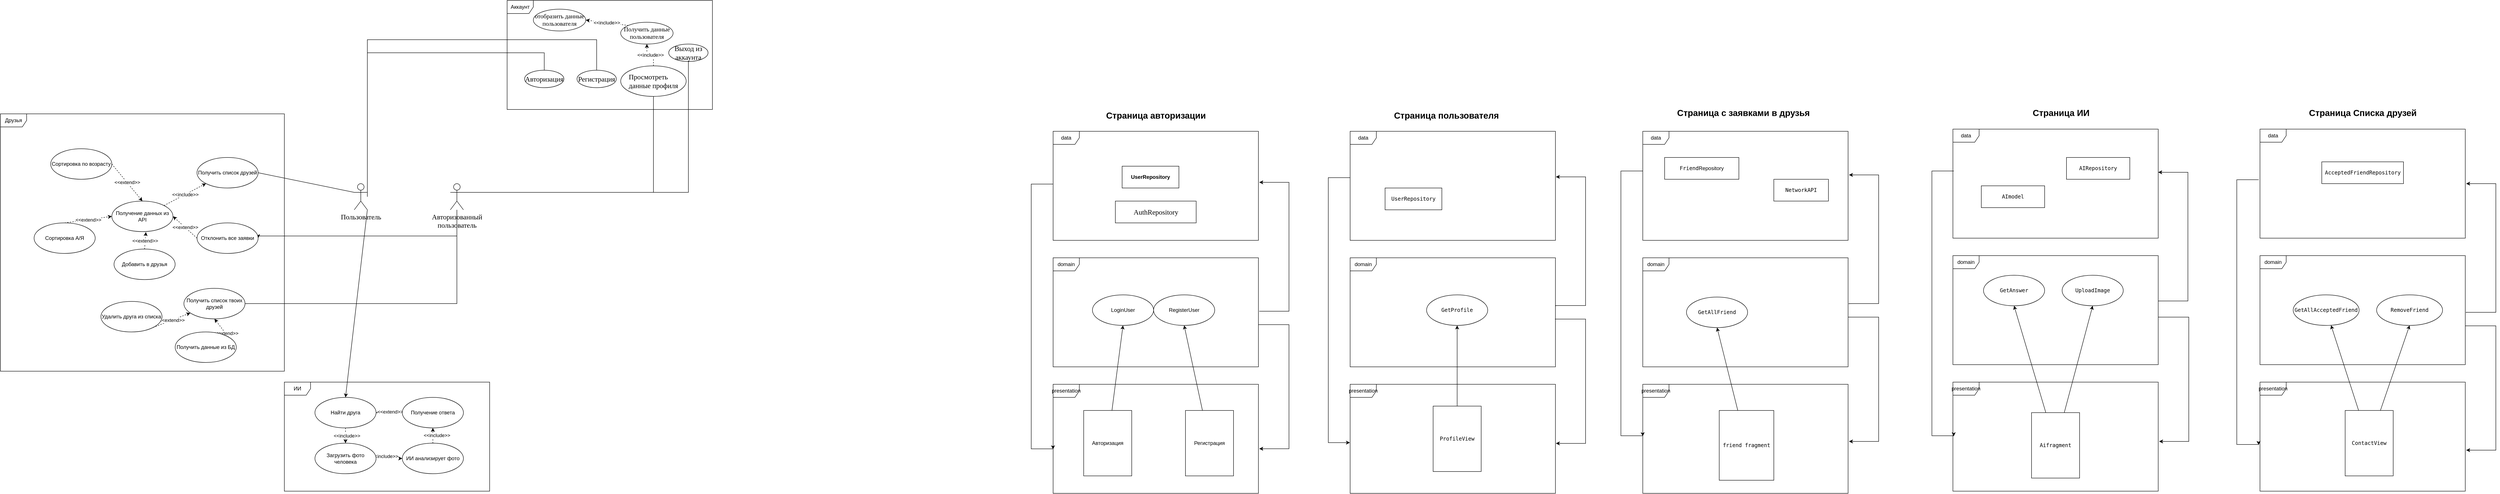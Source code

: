 <mxfile version="25.0.3">
  <diagram name="Страница — 1" id="p6x4dZLK82oV9AKh7y7W">
    <mxGraphModel dx="3065" dy="2821" grid="1" gridSize="10" guides="1" tooltips="1" connect="1" arrows="1" fold="1" page="1" pageScale="1" pageWidth="827" pageHeight="1169" math="0" shadow="0">
      <root>
        <mxCell id="0" />
        <mxCell id="1" parent="0" />
        <mxCell id="sttNLxxdPH-_B0Zg1Kpw-1" style="edgeStyle=orthogonalEdgeStyle;rounded=0;orthogonalLoop=1;jettySize=auto;html=1;entryX=0.5;entryY=0;entryDx=0;entryDy=0;exitX=0;exitY=0.333;exitDx=0;exitDy=0;exitPerimeter=0;endArrow=none;endFill=0;" parent="1" source="sttNLxxdPH-_B0Zg1Kpw-7" target="sttNLxxdPH-_B0Zg1Kpw-15" edge="1">
          <mxGeometry relative="1" as="geometry">
            <Array as="points">
              <mxPoint x="140" y="220" />
              <mxPoint x="140" y="-100" />
              <mxPoint x="545" y="-100" />
            </Array>
          </mxGeometry>
        </mxCell>
        <mxCell id="sttNLxxdPH-_B0Zg1Kpw-2" style="edgeStyle=orthogonalEdgeStyle;rounded=0;orthogonalLoop=1;jettySize=auto;html=1;exitX=1;exitY=0.333;exitDx=0;exitDy=0;exitPerimeter=0;" parent="1" edge="1">
          <mxGeometry relative="1" as="geometry">
            <mxPoint x="140.0" y="230" as="sourcePoint" />
            <mxPoint x="665" y="-50" as="targetPoint" />
            <Array as="points">
              <mxPoint x="140" y="-130" />
              <mxPoint x="665" y="-130" />
            </Array>
          </mxGeometry>
        </mxCell>
        <mxCell id="sttNLxxdPH-_B0Zg1Kpw-3" style="rounded=0;orthogonalLoop=1;jettySize=auto;html=1;exitX=0;exitY=0.333;exitDx=0;exitDy=0;exitPerimeter=0;entryX=1;entryY=0.5;entryDx=0;entryDy=0;endArrow=none;endFill=0;" parent="1" source="sttNLxxdPH-_B0Zg1Kpw-7" target="sttNLxxdPH-_B0Zg1Kpw-24" edge="1">
          <mxGeometry relative="1" as="geometry" />
        </mxCell>
        <mxCell id="sttNLxxdPH-_B0Zg1Kpw-168" style="rounded=0;orthogonalLoop=1;jettySize=auto;html=1;exitX=1;exitY=1;exitDx=0;exitDy=0;exitPerimeter=0;entryX=0.5;entryY=0;entryDx=0;entryDy=0;" parent="1" source="sttNLxxdPH-_B0Zg1Kpw-7" target="sttNLxxdPH-_B0Zg1Kpw-166" edge="1">
          <mxGeometry relative="1" as="geometry" />
        </mxCell>
        <mxCell id="sttNLxxdPH-_B0Zg1Kpw-7" value="&lt;span style=&quot;font-family: -webkit-standard; font-size: medium; text-align: start; white-space: normal;&quot;&gt;Пользователь&lt;/span&gt;" style="shape=umlActor;verticalLabelPosition=bottom;verticalAlign=top;html=1;" parent="1" vertex="1">
          <mxGeometry x="110" y="200" width="30" height="60" as="geometry" />
        </mxCell>
        <mxCell id="sttNLxxdPH-_B0Zg1Kpw-8" style="edgeStyle=orthogonalEdgeStyle;rounded=0;orthogonalLoop=1;jettySize=auto;html=1;exitX=1;exitY=0.333;exitDx=0;exitDy=0;exitPerimeter=0;entryX=0.5;entryY=1;entryDx=0;entryDy=0;endArrow=none;endFill=0;" parent="1" source="sttNLxxdPH-_B0Zg1Kpw-13" target="sttNLxxdPH-_B0Zg1Kpw-19" edge="1">
          <mxGeometry relative="1" as="geometry" />
        </mxCell>
        <mxCell id="sttNLxxdPH-_B0Zg1Kpw-9" style="edgeStyle=orthogonalEdgeStyle;rounded=0;orthogonalLoop=1;jettySize=auto;html=1;exitX=1;exitY=0.333;exitDx=0;exitDy=0;exitPerimeter=0;entryX=0.5;entryY=1;entryDx=0;entryDy=0;endArrow=none;endFill=0;" parent="1" source="sttNLxxdPH-_B0Zg1Kpw-13" target="sttNLxxdPH-_B0Zg1Kpw-18" edge="1">
          <mxGeometry relative="1" as="geometry">
            <Array as="points">
              <mxPoint x="795" y="220" />
            </Array>
          </mxGeometry>
        </mxCell>
        <mxCell id="sttNLxxdPH-_B0Zg1Kpw-10" style="edgeStyle=orthogonalEdgeStyle;rounded=0;orthogonalLoop=1;jettySize=auto;html=1;entryX=1;entryY=0.5;entryDx=0;entryDy=0;endArrow=none;endFill=0;" parent="1" source="sttNLxxdPH-_B0Zg1Kpw-13" target="sttNLxxdPH-_B0Zg1Kpw-47" edge="1">
          <mxGeometry relative="1" as="geometry">
            <Array as="points">
              <mxPoint x="345" y="475" />
            </Array>
          </mxGeometry>
        </mxCell>
        <mxCell id="fNT2HHoY7XVqceSk0JJl-2" style="edgeStyle=orthogonalEdgeStyle;rounded=0;orthogonalLoop=1;jettySize=auto;html=1;entryX=1;entryY=0.5;entryDx=0;entryDy=0;" edge="1" parent="1" source="sttNLxxdPH-_B0Zg1Kpw-13" target="fNT2HHoY7XVqceSk0JJl-1">
          <mxGeometry relative="1" as="geometry">
            <Array as="points">
              <mxPoint x="345" y="320" />
              <mxPoint x="-110" y="320" />
            </Array>
          </mxGeometry>
        </mxCell>
        <mxCell id="sttNLxxdPH-_B0Zg1Kpw-13" value="&lt;span style=&quot;font-family: -webkit-standard; font-size: medium; text-align: start; white-space: normal;&quot;&gt;Авторизованный пользователь&lt;/span&gt;" style="shape=umlActor;verticalLabelPosition=bottom;verticalAlign=top;html=1;" parent="1" vertex="1">
          <mxGeometry x="330" y="200" width="30" height="60" as="geometry" />
        </mxCell>
        <mxCell id="sttNLxxdPH-_B0Zg1Kpw-14" value="Аккаунт" style="shape=umlFrame;whiteSpace=wrap;html=1;pointerEvents=0;" parent="1" vertex="1">
          <mxGeometry x="460" y="-220" width="470" height="250" as="geometry" />
        </mxCell>
        <mxCell id="sttNLxxdPH-_B0Zg1Kpw-15" value="&lt;span style=&quot;font-family: -webkit-standard; font-size: medium; text-align: start;&quot;&gt;Авторизация&lt;/span&gt;" style="ellipse;whiteSpace=wrap;html=1;" parent="1" vertex="1">
          <mxGeometry x="500" y="-60" width="90" height="40" as="geometry" />
        </mxCell>
        <mxCell id="sttNLxxdPH-_B0Zg1Kpw-16" value="&lt;span style=&quot;font-family: -webkit-standard; font-size: medium; text-align: start;&quot;&gt;Регистрация&lt;/span&gt;" style="ellipse;whiteSpace=wrap;html=1;" parent="1" vertex="1">
          <mxGeometry x="620" y="-60" width="90" height="40" as="geometry" />
        </mxCell>
        <mxCell id="sttNLxxdPH-_B0Zg1Kpw-17" value="&amp;lt;&amp;lt;include&amp;gt;&amp;gt;" style="edgeStyle=orthogonalEdgeStyle;rounded=0;orthogonalLoop=1;jettySize=auto;html=1;entryX=0.5;entryY=1;entryDx=0;entryDy=0;dashed=1;" parent="1" source="sttNLxxdPH-_B0Zg1Kpw-18" target="sttNLxxdPH-_B0Zg1Kpw-21" edge="1">
          <mxGeometry relative="1" as="geometry" />
        </mxCell>
        <mxCell id="sttNLxxdPH-_B0Zg1Kpw-18" value="&lt;div style=&quot;text-align: start;&quot;&gt;&lt;span style=&quot;font-family: -webkit-standard; font-size: medium;&quot;&gt;Просмотреть&amp;nbsp;&lt;/span&gt;&lt;br&gt;&lt;/div&gt;&lt;div style=&quot;text-align: start;&quot;&gt;&lt;font size=&quot;3&quot; face=&quot;-webkit-standard&quot;&gt;данные профиля&lt;/font&gt;&lt;/div&gt;" style="ellipse;whiteSpace=wrap;html=1;" parent="1" vertex="1">
          <mxGeometry x="720" y="-70" width="150" height="70" as="geometry" />
        </mxCell>
        <mxCell id="sttNLxxdPH-_B0Zg1Kpw-19" value="&lt;span style=&quot;font-family: -webkit-standard; font-size: medium; text-align: start;&quot;&gt;Выход из аккаунта&lt;/span&gt;" style="ellipse;whiteSpace=wrap;html=1;" parent="1" vertex="1">
          <mxGeometry x="830" y="-120" width="90" height="40" as="geometry" />
        </mxCell>
        <mxCell id="sttNLxxdPH-_B0Zg1Kpw-20" value="&amp;lt;&amp;lt;include&amp;gt;&amp;gt;" style="rounded=0;orthogonalLoop=1;jettySize=auto;html=1;exitX=0;exitY=0;exitDx=0;exitDy=0;entryX=1;entryY=0.5;entryDx=0;entryDy=0;dashed=1;" parent="1" source="sttNLxxdPH-_B0Zg1Kpw-21" target="sttNLxxdPH-_B0Zg1Kpw-22" edge="1">
          <mxGeometry x="0.011" relative="1" as="geometry">
            <mxPoint as="offset" />
          </mxGeometry>
        </mxCell>
        <mxCell id="sttNLxxdPH-_B0Zg1Kpw-21" value="&lt;div style=&quot;&quot;&gt;&lt;font style=&quot;font-size: 14px;&quot; face=&quot;-webkit-standard&quot;&gt;Получить данные пользователя&lt;/font&gt;&lt;/div&gt;" style="ellipse;whiteSpace=wrap;html=1;align=center;" parent="1" vertex="1">
          <mxGeometry x="720" y="-170" width="120" height="50" as="geometry" />
        </mxCell>
        <mxCell id="sttNLxxdPH-_B0Zg1Kpw-22" value="&lt;div style=&quot;&quot;&gt;&lt;font style=&quot;font-size: 14px;&quot; face=&quot;-webkit-standard&quot;&gt;отобразить данные пользователя&lt;/font&gt;&lt;/div&gt;" style="ellipse;whiteSpace=wrap;html=1;align=center;" parent="1" vertex="1">
          <mxGeometry x="520" y="-200" width="120" height="50" as="geometry" />
        </mxCell>
        <mxCell id="sttNLxxdPH-_B0Zg1Kpw-23" value="Друзья" style="shape=umlFrame;whiteSpace=wrap;html=1;pointerEvents=0;" parent="1" vertex="1">
          <mxGeometry x="-700" y="40" width="650" height="590" as="geometry" />
        </mxCell>
        <mxCell id="sttNLxxdPH-_B0Zg1Kpw-24" value="Получить список друзей" style="ellipse;whiteSpace=wrap;html=1;" parent="1" vertex="1">
          <mxGeometry x="-250" y="140" width="140" height="70" as="geometry" />
        </mxCell>
        <mxCell id="sttNLxxdPH-_B0Zg1Kpw-33" value="&amp;lt;&amp;lt;include&amp;gt;&amp;gt;" style="rounded=0;orthogonalLoop=1;jettySize=auto;html=1;exitX=1;exitY=0;exitDx=0;exitDy=0;entryX=0;entryY=1;entryDx=0;entryDy=0;dashed=1;" parent="1" source="sttNLxxdPH-_B0Zg1Kpw-34" target="sttNLxxdPH-_B0Zg1Kpw-24" edge="1">
          <mxGeometry x="0.008" relative="1" as="geometry">
            <mxPoint as="offset" />
          </mxGeometry>
        </mxCell>
        <mxCell id="sttNLxxdPH-_B0Zg1Kpw-34" value="Получение данных из API" style="ellipse;whiteSpace=wrap;html=1;" parent="1" vertex="1">
          <mxGeometry x="-445" y="240" width="140" height="70" as="geometry" />
        </mxCell>
        <mxCell id="sttNLxxdPH-_B0Zg1Kpw-39" value="&amp;lt;&amp;lt;extend&amp;gt;&amp;gt;" style="rounded=0;orthogonalLoop=1;jettySize=auto;html=1;exitX=1;exitY=0.5;exitDx=0;exitDy=0;entryX=0.5;entryY=0;entryDx=0;entryDy=0;dashed=1;" parent="1" source="sttNLxxdPH-_B0Zg1Kpw-40" target="sttNLxxdPH-_B0Zg1Kpw-34" edge="1">
          <mxGeometry relative="1" as="geometry" />
        </mxCell>
        <mxCell id="sttNLxxdPH-_B0Zg1Kpw-40" value="Сортировка по возрасту" style="ellipse;whiteSpace=wrap;html=1;" parent="1" vertex="1">
          <mxGeometry x="-585" y="120" width="140" height="70" as="geometry" />
        </mxCell>
        <mxCell id="sttNLxxdPH-_B0Zg1Kpw-45" value="&amp;lt;&amp;lt;extend&amp;gt;&amp;gt;" style="rounded=0;orthogonalLoop=1;jettySize=auto;html=1;exitX=0.5;exitY=0;exitDx=0;exitDy=0;entryX=0;entryY=0.5;entryDx=0;entryDy=0;dashed=1;" parent="1" source="sttNLxxdPH-_B0Zg1Kpw-46" target="sttNLxxdPH-_B0Zg1Kpw-34" edge="1">
          <mxGeometry relative="1" as="geometry" />
        </mxCell>
        <mxCell id="sttNLxxdPH-_B0Zg1Kpw-46" value="Сортировка А/Я" style="ellipse;whiteSpace=wrap;html=1;" parent="1" vertex="1">
          <mxGeometry x="-623" y="290" width="140" height="70" as="geometry" />
        </mxCell>
        <mxCell id="sttNLxxdPH-_B0Zg1Kpw-47" value="Получить список твоих друзей" style="ellipse;whiteSpace=wrap;html=1;" parent="1" vertex="1">
          <mxGeometry x="-280" y="440" width="140" height="70" as="geometry" />
        </mxCell>
        <mxCell id="sttNLxxdPH-_B0Zg1Kpw-48" value="&amp;lt;&amp;lt;extend&amp;gt;&amp;gt;" style="rounded=0;orthogonalLoop=1;jettySize=auto;html=1;exitX=1;exitY=1;exitDx=0;exitDy=0;dashed=1;" parent="1" source="sttNLxxdPH-_B0Zg1Kpw-49" target="sttNLxxdPH-_B0Zg1Kpw-47" edge="1">
          <mxGeometry relative="1" as="geometry" />
        </mxCell>
        <mxCell id="sttNLxxdPH-_B0Zg1Kpw-49" value="Удалить друга из списка" style="ellipse;whiteSpace=wrap;html=1;" parent="1" vertex="1">
          <mxGeometry x="-470" y="470" width="140" height="70" as="geometry" />
        </mxCell>
        <mxCell id="sttNLxxdPH-_B0Zg1Kpw-50" value="&amp;lt;&amp;lt;extend&amp;gt;&amp;gt;" style="rounded=0;orthogonalLoop=1;jettySize=auto;html=1;exitX=1;exitY=0.5;exitDx=0;exitDy=0;dashed=1;" parent="1" source="sttNLxxdPH-_B0Zg1Kpw-51" edge="1">
          <mxGeometry relative="1" as="geometry">
            <mxPoint x="-210" y="510" as="targetPoint" />
          </mxGeometry>
        </mxCell>
        <mxCell id="sttNLxxdPH-_B0Zg1Kpw-51" value="&lt;span style=&quot;text-align: start;&quot;&gt;&lt;font style=&quot;font-size: 12px;&quot; face=&quot;Helvetica&quot;&gt;Получить данные из БД&lt;/font&gt;&lt;/span&gt;" style="ellipse;whiteSpace=wrap;html=1;" parent="1" vertex="1">
          <mxGeometry x="-300" y="540" width="140" height="70" as="geometry" />
        </mxCell>
        <mxCell id="sttNLxxdPH-_B0Zg1Kpw-52" value="&amp;lt;&amp;lt;extend&amp;gt;&amp;gt;" style="rounded=0;orthogonalLoop=1;jettySize=auto;html=1;exitX=0.5;exitY=0;exitDx=0;exitDy=0;entryX=0.557;entryY=1.014;entryDx=0;entryDy=0;dashed=1;entryPerimeter=0;" parent="1" source="sttNLxxdPH-_B0Zg1Kpw-53" target="sttNLxxdPH-_B0Zg1Kpw-34" edge="1">
          <mxGeometry relative="1" as="geometry" />
        </mxCell>
        <mxCell id="sttNLxxdPH-_B0Zg1Kpw-53" value="Добавить в друзья" style="ellipse;whiteSpace=wrap;html=1;" parent="1" vertex="1">
          <mxGeometry x="-440" y="350" width="140" height="70" as="geometry" />
        </mxCell>
        <mxCell id="sttNLxxdPH-_B0Zg1Kpw-77" value="presentation" style="shape=umlFrame;whiteSpace=wrap;html=1;pointerEvents=0;" parent="1" vertex="1">
          <mxGeometry x="1710" y="660" width="470" height="250" as="geometry" />
        </mxCell>
        <mxCell id="sttNLxxdPH-_B0Zg1Kpw-78" value="domain" style="shape=umlFrame;whiteSpace=wrap;html=1;pointerEvents=0;" parent="1" vertex="1">
          <mxGeometry x="1710" y="370" width="470" height="250" as="geometry" />
        </mxCell>
        <mxCell id="sttNLxxdPH-_B0Zg1Kpw-79" value="data" style="shape=umlFrame;whiteSpace=wrap;html=1;pointerEvents=0;" parent="1" vertex="1">
          <mxGeometry x="1710" y="80" width="470" height="250" as="geometry" />
        </mxCell>
        <mxCell id="sttNLxxdPH-_B0Zg1Kpw-80" value="presentation" style="shape=umlFrame;whiteSpace=wrap;html=1;pointerEvents=0;" parent="1" vertex="1">
          <mxGeometry x="2390" y="660" width="470" height="250" as="geometry" />
        </mxCell>
        <mxCell id="sttNLxxdPH-_B0Zg1Kpw-81" value="domain" style="shape=umlFrame;whiteSpace=wrap;html=1;pointerEvents=0;" parent="1" vertex="1">
          <mxGeometry x="2390" y="370" width="470" height="250" as="geometry" />
        </mxCell>
        <mxCell id="sttNLxxdPH-_B0Zg1Kpw-82" value="data" style="shape=umlFrame;whiteSpace=wrap;html=1;pointerEvents=0;" parent="1" vertex="1">
          <mxGeometry x="2390" y="80" width="470" height="250" as="geometry" />
        </mxCell>
        <mxCell id="sttNLxxdPH-_B0Zg1Kpw-83" value="presentation" style="shape=umlFrame;whiteSpace=wrap;html=1;pointerEvents=0;" parent="1" vertex="1">
          <mxGeometry x="3060" y="660" width="470" height="250" as="geometry" />
        </mxCell>
        <mxCell id="sttNLxxdPH-_B0Zg1Kpw-84" value="domain" style="shape=umlFrame;whiteSpace=wrap;html=1;pointerEvents=0;" parent="1" vertex="1">
          <mxGeometry x="3060" y="370" width="470" height="250" as="geometry" />
        </mxCell>
        <mxCell id="sttNLxxdPH-_B0Zg1Kpw-85" value="data" style="shape=umlFrame;whiteSpace=wrap;html=1;pointerEvents=0;" parent="1" vertex="1">
          <mxGeometry x="3060" y="80" width="470" height="250" as="geometry" />
        </mxCell>
        <mxCell id="sttNLxxdPH-_B0Zg1Kpw-86" value="presentation" style="shape=umlFrame;whiteSpace=wrap;html=1;pointerEvents=0;" parent="1" vertex="1">
          <mxGeometry x="3770" y="655" width="470" height="250" as="geometry" />
        </mxCell>
        <mxCell id="sttNLxxdPH-_B0Zg1Kpw-87" value="domain" style="shape=umlFrame;whiteSpace=wrap;html=1;pointerEvents=0;" parent="1" vertex="1">
          <mxGeometry x="3770" y="365" width="470" height="250" as="geometry" />
        </mxCell>
        <mxCell id="sttNLxxdPH-_B0Zg1Kpw-88" value="data" style="shape=umlFrame;whiteSpace=wrap;html=1;pointerEvents=0;" parent="1" vertex="1">
          <mxGeometry x="3770" y="75" width="470" height="250" as="geometry" />
        </mxCell>
        <mxCell id="sttNLxxdPH-_B0Zg1Kpw-89" value="presentation" style="shape=umlFrame;whiteSpace=wrap;html=1;pointerEvents=0;" parent="1" vertex="1">
          <mxGeometry x="4473" y="655" width="470" height="250" as="geometry" />
        </mxCell>
        <mxCell id="sttNLxxdPH-_B0Zg1Kpw-90" value="domain" style="shape=umlFrame;whiteSpace=wrap;html=1;pointerEvents=0;" parent="1" vertex="1">
          <mxGeometry x="4473" y="365" width="470" height="250" as="geometry" />
        </mxCell>
        <mxCell id="sttNLxxdPH-_B0Zg1Kpw-91" value="data" style="shape=umlFrame;whiteSpace=wrap;html=1;pointerEvents=0;" parent="1" vertex="1">
          <mxGeometry x="4473" y="75" width="470" height="250" as="geometry" />
        </mxCell>
        <mxCell id="sttNLxxdPH-_B0Zg1Kpw-92" style="edgeStyle=orthogonalEdgeStyle;rounded=0;orthogonalLoop=1;jettySize=auto;html=1;entryX=1.004;entryY=0.468;entryDx=0;entryDy=0;entryPerimeter=0;exitX=1.004;exitY=0.49;exitDx=0;exitDy=0;exitPerimeter=0;" parent="1" source="sttNLxxdPH-_B0Zg1Kpw-78" target="sttNLxxdPH-_B0Zg1Kpw-79" edge="1">
          <mxGeometry relative="1" as="geometry">
            <Array as="points">
              <mxPoint x="2250" y="492" />
              <mxPoint x="2250" y="197" />
            </Array>
          </mxGeometry>
        </mxCell>
        <mxCell id="sttNLxxdPH-_B0Zg1Kpw-93" style="edgeStyle=orthogonalEdgeStyle;rounded=0;orthogonalLoop=1;jettySize=auto;html=1;entryX=1.004;entryY=0.591;entryDx=0;entryDy=0;entryPerimeter=0;exitX=1;exitY=0.613;exitDx=0;exitDy=0;exitPerimeter=0;" parent="1" source="sttNLxxdPH-_B0Zg1Kpw-78" target="sttNLxxdPH-_B0Zg1Kpw-77" edge="1">
          <mxGeometry relative="1" as="geometry">
            <Array as="points">
              <mxPoint x="2250" y="523" />
              <mxPoint x="2250" y="808" />
            </Array>
          </mxGeometry>
        </mxCell>
        <mxCell id="sttNLxxdPH-_B0Zg1Kpw-94" style="edgeStyle=orthogonalEdgeStyle;rounded=0;orthogonalLoop=1;jettySize=auto;html=1;entryX=-0.001;entryY=0.61;entryDx=0;entryDy=0;entryPerimeter=0;" parent="1" edge="1">
          <mxGeometry relative="1" as="geometry">
            <mxPoint x="2390.0" y="186.287" as="sourcePoint" />
            <mxPoint x="2389.53" y="793.71" as="targetPoint" />
            <Array as="points">
              <mxPoint x="2340" y="186.21" />
              <mxPoint x="2340" y="793.21" />
            </Array>
          </mxGeometry>
        </mxCell>
        <mxCell id="sttNLxxdPH-_B0Zg1Kpw-95" style="edgeStyle=orthogonalEdgeStyle;rounded=0;orthogonalLoop=1;jettySize=auto;html=1;entryX=-0.001;entryY=0.61;entryDx=0;entryDy=0;entryPerimeter=0;" parent="1" edge="1">
          <mxGeometry relative="1" as="geometry">
            <mxPoint x="4469.92" y="191" as="sourcePoint" />
            <mxPoint x="4469.92" y="799" as="targetPoint" />
            <Array as="points">
              <mxPoint x="4419.92" y="191" />
              <mxPoint x="4419.92" y="798" />
            </Array>
          </mxGeometry>
        </mxCell>
        <mxCell id="sttNLxxdPH-_B0Zg1Kpw-96" style="edgeStyle=orthogonalEdgeStyle;rounded=0;orthogonalLoop=1;jettySize=auto;html=1;entryX=-0.001;entryY=0.61;entryDx=0;entryDy=0;entryPerimeter=0;" parent="1" edge="1">
          <mxGeometry relative="1" as="geometry">
            <mxPoint x="3059.92" y="171" as="sourcePoint" />
            <mxPoint x="3059.92" y="779" as="targetPoint" />
            <Array as="points">
              <mxPoint x="3009.92" y="171" />
              <mxPoint x="3009.92" y="778" />
            </Array>
          </mxGeometry>
        </mxCell>
        <mxCell id="sttNLxxdPH-_B0Zg1Kpw-97" style="edgeStyle=orthogonalEdgeStyle;rounded=0;orthogonalLoop=1;jettySize=auto;html=1;entryX=-0.001;entryY=0.61;entryDx=0;entryDy=0;entryPerimeter=0;" parent="1" edge="1">
          <mxGeometry relative="1" as="geometry">
            <mxPoint x="3771.92" y="171" as="sourcePoint" />
            <mxPoint x="3771.92" y="779" as="targetPoint" />
            <Array as="points">
              <mxPoint x="3721.92" y="171" />
              <mxPoint x="3721.92" y="778" />
            </Array>
          </mxGeometry>
        </mxCell>
        <mxCell id="sttNLxxdPH-_B0Zg1Kpw-98" style="edgeStyle=orthogonalEdgeStyle;rounded=0;orthogonalLoop=1;jettySize=auto;html=1;entryX=-0.001;entryY=0.61;entryDx=0;entryDy=0;entryPerimeter=0;" parent="1" edge="1">
          <mxGeometry relative="1" as="geometry">
            <mxPoint x="1709.92" y="201" as="sourcePoint" />
            <mxPoint x="1709.92" y="809" as="targetPoint" />
            <Array as="points">
              <mxPoint x="1659.92" y="201" />
              <mxPoint x="1659.92" y="808" />
            </Array>
          </mxGeometry>
        </mxCell>
        <mxCell id="sttNLxxdPH-_B0Zg1Kpw-99" style="edgeStyle=orthogonalEdgeStyle;rounded=0;orthogonalLoop=1;jettySize=auto;html=1;entryX=1.004;entryY=0.468;entryDx=0;entryDy=0;entryPerimeter=0;exitX=1.004;exitY=0.49;exitDx=0;exitDy=0;exitPerimeter=0;" parent="1" edge="1">
          <mxGeometry relative="1" as="geometry">
            <mxPoint x="2861" y="480.5" as="sourcePoint" />
            <mxPoint x="2861" y="184.5" as="targetPoint" />
            <Array as="points">
              <mxPoint x="2929" y="479.5" />
              <mxPoint x="2929" y="184.5" />
            </Array>
          </mxGeometry>
        </mxCell>
        <mxCell id="sttNLxxdPH-_B0Zg1Kpw-100" style="edgeStyle=orthogonalEdgeStyle;rounded=0;orthogonalLoop=1;jettySize=auto;html=1;entryX=1.004;entryY=0.591;entryDx=0;entryDy=0;entryPerimeter=0;exitX=1;exitY=0.613;exitDx=0;exitDy=0;exitPerimeter=0;" parent="1" edge="1">
          <mxGeometry relative="1" as="geometry">
            <mxPoint x="2859" y="510.5" as="sourcePoint" />
            <mxPoint x="2861" y="795.5" as="targetPoint" />
            <Array as="points">
              <mxPoint x="2929" y="510.5" />
              <mxPoint x="2929" y="795.5" />
            </Array>
          </mxGeometry>
        </mxCell>
        <mxCell id="sttNLxxdPH-_B0Zg1Kpw-101" style="edgeStyle=orthogonalEdgeStyle;rounded=0;orthogonalLoop=1;jettySize=auto;html=1;entryX=1.004;entryY=0.468;entryDx=0;entryDy=0;entryPerimeter=0;exitX=1.004;exitY=0.49;exitDx=0;exitDy=0;exitPerimeter=0;" parent="1" edge="1">
          <mxGeometry relative="1" as="geometry">
            <mxPoint x="3532" y="476" as="sourcePoint" />
            <mxPoint x="3532" y="180" as="targetPoint" />
            <Array as="points">
              <mxPoint x="3600" y="475" />
              <mxPoint x="3600" y="180" />
            </Array>
          </mxGeometry>
        </mxCell>
        <mxCell id="sttNLxxdPH-_B0Zg1Kpw-102" style="edgeStyle=orthogonalEdgeStyle;rounded=0;orthogonalLoop=1;jettySize=auto;html=1;entryX=1.004;entryY=0.591;entryDx=0;entryDy=0;entryPerimeter=0;exitX=1;exitY=0.613;exitDx=0;exitDy=0;exitPerimeter=0;" parent="1" edge="1">
          <mxGeometry relative="1" as="geometry">
            <mxPoint x="3530" y="506" as="sourcePoint" />
            <mxPoint x="3532" y="791" as="targetPoint" />
            <Array as="points">
              <mxPoint x="3600" y="506" />
              <mxPoint x="3600" y="791" />
            </Array>
          </mxGeometry>
        </mxCell>
        <mxCell id="sttNLxxdPH-_B0Zg1Kpw-103" style="edgeStyle=orthogonalEdgeStyle;rounded=0;orthogonalLoop=1;jettySize=auto;html=1;entryX=1.004;entryY=0.468;entryDx=0;entryDy=0;entryPerimeter=0;exitX=1.004;exitY=0.49;exitDx=0;exitDy=0;exitPerimeter=0;" parent="1" edge="1">
          <mxGeometry relative="1" as="geometry">
            <mxPoint x="4240" y="470" as="sourcePoint" />
            <mxPoint x="4240" y="174" as="targetPoint" />
            <Array as="points">
              <mxPoint x="4308" y="469" />
              <mxPoint x="4308" y="174" />
            </Array>
          </mxGeometry>
        </mxCell>
        <mxCell id="sttNLxxdPH-_B0Zg1Kpw-104" style="edgeStyle=orthogonalEdgeStyle;rounded=0;orthogonalLoop=1;jettySize=auto;html=1;entryX=1.004;entryY=0.591;entryDx=0;entryDy=0;entryPerimeter=0;exitX=1;exitY=0.613;exitDx=0;exitDy=0;exitPerimeter=0;" parent="1" edge="1">
          <mxGeometry relative="1" as="geometry">
            <mxPoint x="4240" y="506" as="sourcePoint" />
            <mxPoint x="4242" y="791" as="targetPoint" />
            <Array as="points">
              <mxPoint x="4310" y="506" />
              <mxPoint x="4310" y="791" />
            </Array>
          </mxGeometry>
        </mxCell>
        <mxCell id="sttNLxxdPH-_B0Zg1Kpw-105" style="edgeStyle=orthogonalEdgeStyle;rounded=0;orthogonalLoop=1;jettySize=auto;html=1;entryX=1.004;entryY=0.468;entryDx=0;entryDy=0;entryPerimeter=0;exitX=1.004;exitY=0.49;exitDx=0;exitDy=0;exitPerimeter=0;" parent="1" edge="1">
          <mxGeometry relative="1" as="geometry">
            <mxPoint x="4945" y="496" as="sourcePoint" />
            <mxPoint x="4945" y="200" as="targetPoint" />
            <Array as="points">
              <mxPoint x="5013" y="495" />
              <mxPoint x="5013" y="200" />
            </Array>
          </mxGeometry>
        </mxCell>
        <mxCell id="sttNLxxdPH-_B0Zg1Kpw-106" style="edgeStyle=orthogonalEdgeStyle;rounded=0;orthogonalLoop=1;jettySize=auto;html=1;entryX=1.004;entryY=0.591;entryDx=0;entryDy=0;entryPerimeter=0;exitX=1;exitY=0.613;exitDx=0;exitDy=0;exitPerimeter=0;" parent="1" edge="1">
          <mxGeometry relative="1" as="geometry">
            <mxPoint x="4943" y="526" as="sourcePoint" />
            <mxPoint x="4945" y="811" as="targetPoint" />
            <Array as="points">
              <mxPoint x="5013" y="526" />
              <mxPoint x="5013" y="811" />
            </Array>
          </mxGeometry>
        </mxCell>
        <mxCell id="sttNLxxdPH-_B0Zg1Kpw-107" value="&lt;font style=&quot;font-size: 20px;&quot;&gt;Страница авторизации&lt;/font&gt;" style="text;align=center;fontStyle=1;verticalAlign=middle;spacingLeft=3;spacingRight=3;strokeColor=none;rotatable=0;points=[[0,0.5],[1,0.5]];portConstraint=eastwest;html=1;" parent="1" vertex="1">
          <mxGeometry x="1905" y="30" width="80" height="26" as="geometry" />
        </mxCell>
        <mxCell id="sttNLxxdPH-_B0Zg1Kpw-108" value="LoginUser" style="ellipse;whiteSpace=wrap;html=1;" parent="1" vertex="1">
          <mxGeometry x="1800" y="455" width="140" height="70" as="geometry" />
        </mxCell>
        <mxCell id="sttNLxxdPH-_B0Zg1Kpw-110" value="RegisterUser" style="ellipse;whiteSpace=wrap;html=1;" parent="1" vertex="1">
          <mxGeometry x="1940" y="455" width="140" height="70" as="geometry" />
        </mxCell>
        <mxCell id="sttNLxxdPH-_B0Zg1Kpw-111" style="rounded=0;orthogonalLoop=1;jettySize=auto;html=1;entryX=0.5;entryY=1;entryDx=0;entryDy=0;" parent="1" source="sttNLxxdPH-_B0Zg1Kpw-113" target="sttNLxxdPH-_B0Zg1Kpw-108" edge="1">
          <mxGeometry relative="1" as="geometry" />
        </mxCell>
        <mxCell id="sttNLxxdPH-_B0Zg1Kpw-113" value="Авторизация" style="html=1;whiteSpace=wrap;" parent="1" vertex="1">
          <mxGeometry x="1780" y="720" width="110" height="150" as="geometry" />
        </mxCell>
        <mxCell id="sttNLxxdPH-_B0Zg1Kpw-114" style="rounded=0;orthogonalLoop=1;jettySize=auto;html=1;entryX=0.5;entryY=1;entryDx=0;entryDy=0;" parent="1" source="sttNLxxdPH-_B0Zg1Kpw-115" target="sttNLxxdPH-_B0Zg1Kpw-110" edge="1">
          <mxGeometry relative="1" as="geometry" />
        </mxCell>
        <mxCell id="sttNLxxdPH-_B0Zg1Kpw-115" value="Регистрация" style="html=1;whiteSpace=wrap;" parent="1" vertex="1">
          <mxGeometry x="2013" y="720" width="110" height="150" as="geometry" />
        </mxCell>
        <mxCell id="sttNLxxdPH-_B0Zg1Kpw-116" value="&lt;code style=&quot;text-align: start;&quot;&gt;GetProfile&lt;/code&gt;" style="ellipse;whiteSpace=wrap;html=1;" parent="1" vertex="1">
          <mxGeometry x="2565" y="455" width="140" height="70" as="geometry" />
        </mxCell>
        <mxCell id="sttNLxxdPH-_B0Zg1Kpw-118" style="rounded=0;orthogonalLoop=1;jettySize=auto;html=1;" parent="1" source="sttNLxxdPH-_B0Zg1Kpw-119" target="sttNLxxdPH-_B0Zg1Kpw-116" edge="1">
          <mxGeometry relative="1" as="geometry" />
        </mxCell>
        <mxCell id="sttNLxxdPH-_B0Zg1Kpw-119" value="&lt;code style=&quot;text-align: start;&quot;&gt;ProfileView&lt;/code&gt;" style="html=1;whiteSpace=wrap;" parent="1" vertex="1">
          <mxGeometry x="2580" y="710" width="110" height="150" as="geometry" />
        </mxCell>
        <mxCell id="sttNLxxdPH-_B0Zg1Kpw-122" value="&lt;code style=&quot;text-align: start;&quot;&gt;GetAllFriend&lt;/code&gt;" style="ellipse;whiteSpace=wrap;html=1;" parent="1" vertex="1">
          <mxGeometry x="3160" y="460" width="140" height="70" as="geometry" />
        </mxCell>
        <mxCell id="sttNLxxdPH-_B0Zg1Kpw-123" style="rounded=0;orthogonalLoop=1;jettySize=auto;html=1;entryX=0.5;entryY=1;entryDx=0;entryDy=0;" parent="1" source="sttNLxxdPH-_B0Zg1Kpw-124" target="sttNLxxdPH-_B0Zg1Kpw-122" edge="1">
          <mxGeometry relative="1" as="geometry" />
        </mxCell>
        <mxCell id="sttNLxxdPH-_B0Zg1Kpw-124" value="&lt;code style=&quot;text-align: start;&quot;&gt;friend fragment&lt;/code&gt;" style="html=1;whiteSpace=wrap;" parent="1" vertex="1">
          <mxGeometry x="3235" y="720" width="125" height="160" as="geometry" />
        </mxCell>
        <mxCell id="sttNLxxdPH-_B0Zg1Kpw-125" value="&lt;div style=&quot;text-align: start;&quot;&gt;&lt;font face=&quot;monospace&quot;&gt;UploadImage&lt;/font&gt;&lt;/div&gt;" style="ellipse;whiteSpace=wrap;html=1;" parent="1" vertex="1">
          <mxGeometry x="4020" y="410" width="140" height="70" as="geometry" />
        </mxCell>
        <mxCell id="sttNLxxdPH-_B0Zg1Kpw-126" style="rounded=0;orthogonalLoop=1;jettySize=auto;html=1;entryX=0.5;entryY=1;entryDx=0;entryDy=0;" parent="1" source="sttNLxxdPH-_B0Zg1Kpw-127" target="sttNLxxdPH-_B0Zg1Kpw-125" edge="1">
          <mxGeometry relative="1" as="geometry" />
        </mxCell>
        <mxCell id="sttNLxxdPH-_B0Zg1Kpw-173" style="rounded=0;orthogonalLoop=1;jettySize=auto;html=1;entryX=0.5;entryY=1;entryDx=0;entryDy=0;" parent="1" source="sttNLxxdPH-_B0Zg1Kpw-127" target="sttNLxxdPH-_B0Zg1Kpw-172" edge="1">
          <mxGeometry relative="1" as="geometry" />
        </mxCell>
        <mxCell id="sttNLxxdPH-_B0Zg1Kpw-127" value="&lt;div style=&quot;text-align: start;&quot;&gt;&lt;font face=&quot;monospace&quot;&gt;Aifragment&lt;/font&gt;&lt;/div&gt;" style="html=1;whiteSpace=wrap;" parent="1" vertex="1">
          <mxGeometry x="3950" y="725" width="110" height="150" as="geometry" />
        </mxCell>
        <mxCell id="sttNLxxdPH-_B0Zg1Kpw-128" value="&lt;code style=&quot;text-align: start;&quot;&gt;GetAllAcceptedFriend&lt;/code&gt;" style="ellipse;whiteSpace=wrap;html=1;" parent="1" vertex="1">
          <mxGeometry x="4549" y="455" width="151" height="70" as="geometry" />
        </mxCell>
        <mxCell id="sttNLxxdPH-_B0Zg1Kpw-130" style="rounded=0;orthogonalLoop=1;jettySize=auto;html=1;" parent="1" source="sttNLxxdPH-_B0Zg1Kpw-131" target="sttNLxxdPH-_B0Zg1Kpw-128" edge="1">
          <mxGeometry relative="1" as="geometry" />
        </mxCell>
        <mxCell id="fNT2HHoY7XVqceSk0JJl-20" style="rounded=0;orthogonalLoop=1;jettySize=auto;html=1;entryX=0.5;entryY=1;entryDx=0;entryDy=0;" edge="1" parent="1" source="sttNLxxdPH-_B0Zg1Kpw-131" target="fNT2HHoY7XVqceSk0JJl-19">
          <mxGeometry relative="1" as="geometry" />
        </mxCell>
        <mxCell id="sttNLxxdPH-_B0Zg1Kpw-131" value="&lt;code style=&quot;text-align: start;&quot;&gt;ContactView&lt;/code&gt;" style="html=1;whiteSpace=wrap;" parent="1" vertex="1">
          <mxGeometry x="4668" y="720" width="110" height="150" as="geometry" />
        </mxCell>
        <mxCell id="sttNLxxdPH-_B0Zg1Kpw-134" value="&lt;strong style=&quot;text-align: start;&quot;&gt;UserRepository&lt;/strong&gt;" style="html=1;whiteSpace=wrap;" parent="1" vertex="1">
          <mxGeometry x="1868" y="160" width="130" height="50" as="geometry" />
        </mxCell>
        <mxCell id="sttNLxxdPH-_B0Zg1Kpw-137" value="&lt;span style=&quot;font-family: -webkit-standard; font-size: medium; text-align: start;&quot;&gt;AuthRepository&lt;/span&gt;" style="html=1;whiteSpace=wrap;" parent="1" vertex="1">
          <mxGeometry x="1852.5" y="240" width="185" height="50" as="geometry" />
        </mxCell>
        <mxCell id="sttNLxxdPH-_B0Zg1Kpw-138" value="&lt;code style=&quot;text-align: start;&quot;&gt;UserRepository&lt;/code&gt;" style="html=1;whiteSpace=wrap;" parent="1" vertex="1">
          <mxGeometry x="2470" y="210" width="130" height="50" as="geometry" />
        </mxCell>
        <mxCell id="sttNLxxdPH-_B0Zg1Kpw-140" value="&lt;span style=&quot;text-align: start;&quot;&gt;&lt;font face=&quot;monospace&quot;&gt;Friend&lt;/font&gt;Repository&lt;/span&gt;" style="html=1;whiteSpace=wrap;" parent="1" vertex="1">
          <mxGeometry x="3110" y="140" width="170" height="50" as="geometry" />
        </mxCell>
        <mxCell id="sttNLxxdPH-_B0Zg1Kpw-141" value="&lt;code style=&quot;text-align: start;&quot;&gt;NetworkAPI&lt;/code&gt;" style="html=1;whiteSpace=wrap;" parent="1" vertex="1">
          <mxGeometry x="3360" y="190" width="125" height="50" as="geometry" />
        </mxCell>
        <mxCell id="sttNLxxdPH-_B0Zg1Kpw-142" value="&lt;code style=&quot;text-align: start;&quot;&gt;AIRepository&lt;/code&gt;" style="html=1;whiteSpace=wrap;" parent="1" vertex="1">
          <mxGeometry x="4030" y="140" width="145" height="50" as="geometry" />
        </mxCell>
        <mxCell id="sttNLxxdPH-_B0Zg1Kpw-143" value="&lt;code style=&quot;text-align: start;&quot;&gt;AcceptedFriendRepository&lt;/code&gt;" style="html=1;whiteSpace=wrap;" parent="1" vertex="1">
          <mxGeometry x="4614.5" y="150" width="187" height="50" as="geometry" />
        </mxCell>
        <mxCell id="sttNLxxdPH-_B0Zg1Kpw-144" value="&lt;font style=&quot;font-size: 20px;&quot;&gt;Страница пользователя&lt;/font&gt;" style="text;align=center;fontStyle=1;verticalAlign=middle;spacingLeft=3;spacingRight=3;strokeColor=none;rotatable=0;points=[[0,0.5],[1,0.5]];portConstraint=eastwest;html=1;" parent="1" vertex="1">
          <mxGeometry x="2570" y="30" width="80" height="26" as="geometry" />
        </mxCell>
        <mxCell id="sttNLxxdPH-_B0Zg1Kpw-145" value="&lt;font style=&quot;font-size: 20px;&quot;&gt;Страница c заявками в друзья&lt;/font&gt;" style="text;align=center;fontStyle=1;verticalAlign=middle;spacingLeft=3;spacingRight=3;strokeColor=none;rotatable=0;points=[[0,0.5],[1,0.5]];portConstraint=eastwest;html=1;" parent="1" vertex="1">
          <mxGeometry x="3250" y="24" width="80" height="26" as="geometry" />
        </mxCell>
        <mxCell id="sttNLxxdPH-_B0Zg1Kpw-146" value="&lt;font style=&quot;font-size: 20px;&quot;&gt;Страница ИИ&amp;nbsp;&lt;/font&gt;" style="text;align=center;fontStyle=1;verticalAlign=middle;spacingLeft=3;spacingRight=3;strokeColor=none;rotatable=0;points=[[0,0.5],[1,0.5]];portConstraint=eastwest;html=1;" parent="1" vertex="1">
          <mxGeometry x="3980" y="24" width="80" height="26" as="geometry" />
        </mxCell>
        <mxCell id="sttNLxxdPH-_B0Zg1Kpw-147" value="&lt;font style=&quot;font-size: 20px;&quot;&gt;Страница Списка друзей&lt;/font&gt;" style="text;align=center;fontStyle=1;verticalAlign=middle;spacingLeft=3;spacingRight=3;strokeColor=none;rotatable=0;points=[[0,0.5],[1,0.5]];portConstraint=eastwest;html=1;" parent="1" vertex="1">
          <mxGeometry x="4668" y="24" width="80" height="26" as="geometry" />
        </mxCell>
        <mxCell id="sttNLxxdPH-_B0Zg1Kpw-163" value="ИИ" style="shape=umlFrame;whiteSpace=wrap;html=1;pointerEvents=0;" parent="1" vertex="1">
          <mxGeometry x="-50" y="655" width="470" height="250" as="geometry" />
        </mxCell>
        <mxCell id="fNT2HHoY7XVqceSk0JJl-7" style="rounded=0;orthogonalLoop=1;jettySize=auto;html=1;exitX=0.5;exitY=1;exitDx=0;exitDy=0;entryX=0.5;entryY=0;entryDx=0;entryDy=0;dashed=1;" edge="1" parent="1" source="sttNLxxdPH-_B0Zg1Kpw-166" target="fNT2HHoY7XVqceSk0JJl-6">
          <mxGeometry relative="1" as="geometry" />
        </mxCell>
        <mxCell id="fNT2HHoY7XVqceSk0JJl-8" value="&amp;lt;&amp;lt;include&amp;gt;&amp;gt;" style="edgeLabel;html=1;align=center;verticalAlign=middle;resizable=0;points=[];" vertex="1" connectable="0" parent="fNT2HHoY7XVqceSk0JJl-7">
          <mxGeometry x="-0.029" y="3" relative="1" as="geometry">
            <mxPoint y="1" as="offset" />
          </mxGeometry>
        </mxCell>
        <mxCell id="sttNLxxdPH-_B0Zg1Kpw-166" value="Найти друга" style="ellipse;whiteSpace=wrap;html=1;" parent="1" vertex="1">
          <mxGeometry x="20" y="690" width="140" height="70" as="geometry" />
        </mxCell>
        <mxCell id="sttNLxxdPH-_B0Zg1Kpw-172" value="&lt;div style=&quot;text-align: start;&quot;&gt;&lt;font face=&quot;monospace&quot;&gt;GetAnswer&lt;/font&gt;&lt;/div&gt;" style="ellipse;whiteSpace=wrap;html=1;" parent="1" vertex="1">
          <mxGeometry x="3840" y="410" width="140" height="70" as="geometry" />
        </mxCell>
        <mxCell id="sttNLxxdPH-_B0Zg1Kpw-174" value="&lt;code style=&quot;text-align: start;&quot;&gt;AImodel&lt;/code&gt;" style="html=1;whiteSpace=wrap;" parent="1" vertex="1">
          <mxGeometry x="3835" y="205" width="145" height="50" as="geometry" />
        </mxCell>
        <mxCell id="fNT2HHoY7XVqceSk0JJl-1" value="&lt;span style=&quot;text-align: start;&quot;&gt;&lt;font style=&quot;font-size: 12px;&quot; face=&quot;Helvetica&quot;&gt;Отклонить все заявки&lt;/font&gt;&lt;/span&gt;" style="ellipse;whiteSpace=wrap;html=1;" vertex="1" parent="1">
          <mxGeometry x="-250" y="290" width="140" height="70" as="geometry" />
        </mxCell>
        <mxCell id="fNT2HHoY7XVqceSk0JJl-5" value="&amp;lt;&amp;lt;extend&amp;gt;&amp;gt;" style="rounded=0;orthogonalLoop=1;jettySize=auto;html=1;exitX=0;exitY=0.5;exitDx=0;exitDy=0;entryX=1;entryY=0.5;entryDx=0;entryDy=0;dashed=1;" edge="1" parent="1" source="fNT2HHoY7XVqceSk0JJl-1" target="sttNLxxdPH-_B0Zg1Kpw-34">
          <mxGeometry relative="1" as="geometry">
            <mxPoint x="-360" y="360" as="sourcePoint" />
            <mxPoint x="-357" y="321" as="targetPoint" />
          </mxGeometry>
        </mxCell>
        <mxCell id="fNT2HHoY7XVqceSk0JJl-12" style="edgeStyle=orthogonalEdgeStyle;rounded=0;orthogonalLoop=1;jettySize=auto;html=1;exitX=1;exitY=0.5;exitDx=0;exitDy=0;entryX=0;entryY=0.5;entryDx=0;entryDy=0;dashed=1;" edge="1" parent="1" source="fNT2HHoY7XVqceSk0JJl-6" target="fNT2HHoY7XVqceSk0JJl-10">
          <mxGeometry relative="1" as="geometry" />
        </mxCell>
        <mxCell id="fNT2HHoY7XVqceSk0JJl-17" value="&amp;lt;&amp;lt;include&amp;gt;&amp;gt;" style="edgeLabel;html=1;align=center;verticalAlign=middle;resizable=0;points=[];" vertex="1" connectable="0" parent="fNT2HHoY7XVqceSk0JJl-12">
          <mxGeometry x="-0.3" y="5" relative="1" as="geometry">
            <mxPoint x="-1" as="offset" />
          </mxGeometry>
        </mxCell>
        <mxCell id="fNT2HHoY7XVqceSk0JJl-6" value="&lt;span style=&quot;text-align: start;&quot;&gt;&lt;font style=&quot;font-size: 12px;&quot; face=&quot;Helvetica&quot;&gt;Загрузить фото человека&lt;/font&gt;&lt;/span&gt;" style="ellipse;whiteSpace=wrap;html=1;" vertex="1" parent="1">
          <mxGeometry x="20" y="795" width="140" height="70" as="geometry" />
        </mxCell>
        <mxCell id="fNT2HHoY7XVqceSk0JJl-13" style="edgeStyle=orthogonalEdgeStyle;rounded=0;orthogonalLoop=1;jettySize=auto;html=1;exitX=0.5;exitY=0;exitDx=0;exitDy=0;entryX=0.5;entryY=1;entryDx=0;entryDy=0;dashed=1;" edge="1" parent="1" source="fNT2HHoY7XVqceSk0JJl-10" target="fNT2HHoY7XVqceSk0JJl-11">
          <mxGeometry relative="1" as="geometry" />
        </mxCell>
        <mxCell id="fNT2HHoY7XVqceSk0JJl-16" value="&amp;lt;&amp;lt;include&amp;gt;&amp;gt;" style="edgeLabel;html=1;align=center;verticalAlign=middle;resizable=0;points=[];" vertex="1" connectable="0" parent="fNT2HHoY7XVqceSk0JJl-13">
          <mxGeometry x="0.029" y="-9" relative="1" as="geometry">
            <mxPoint as="offset" />
          </mxGeometry>
        </mxCell>
        <mxCell id="fNT2HHoY7XVqceSk0JJl-10" value="&lt;div style=&quot;text-align: start;&quot;&gt;ИИ анализирует фото&lt;/div&gt;" style="ellipse;whiteSpace=wrap;html=1;" vertex="1" parent="1">
          <mxGeometry x="220" y="795" width="140" height="70" as="geometry" />
        </mxCell>
        <mxCell id="fNT2HHoY7XVqceSk0JJl-14" style="edgeStyle=orthogonalEdgeStyle;rounded=0;orthogonalLoop=1;jettySize=auto;html=1;exitX=0;exitY=0.5;exitDx=0;exitDy=0;entryX=1;entryY=0.5;entryDx=0;entryDy=0;dashed=1;" edge="1" parent="1" source="fNT2HHoY7XVqceSk0JJl-11" target="sttNLxxdPH-_B0Zg1Kpw-166">
          <mxGeometry relative="1" as="geometry" />
        </mxCell>
        <mxCell id="fNT2HHoY7XVqceSk0JJl-15" value="&amp;lt;&amp;lt;extend&amp;gt;&amp;gt;" style="edgeLabel;html=1;align=center;verticalAlign=middle;resizable=0;points=[];" vertex="1" connectable="0" parent="fNT2HHoY7XVqceSk0JJl-14">
          <mxGeometry x="-0.033" y="-2" relative="1" as="geometry">
            <mxPoint x="1" as="offset" />
          </mxGeometry>
        </mxCell>
        <mxCell id="fNT2HHoY7XVqceSk0JJl-11" value="&lt;span style=&quot;text-align: start;&quot;&gt;&lt;font style=&quot;font-size: 12px;&quot; face=&quot;Helvetica&quot;&gt;Получение ответа&lt;/font&gt;&lt;/span&gt;" style="ellipse;whiteSpace=wrap;html=1;" vertex="1" parent="1">
          <mxGeometry x="220" y="690" width="140" height="70" as="geometry" />
        </mxCell>
        <mxCell id="fNT2HHoY7XVqceSk0JJl-19" value="&lt;code style=&quot;text-align: start;&quot;&gt;RemoveFriend&lt;/code&gt;" style="ellipse;whiteSpace=wrap;html=1;" vertex="1" parent="1">
          <mxGeometry x="4740" y="455" width="151" height="70" as="geometry" />
        </mxCell>
      </root>
    </mxGraphModel>
  </diagram>
</mxfile>
